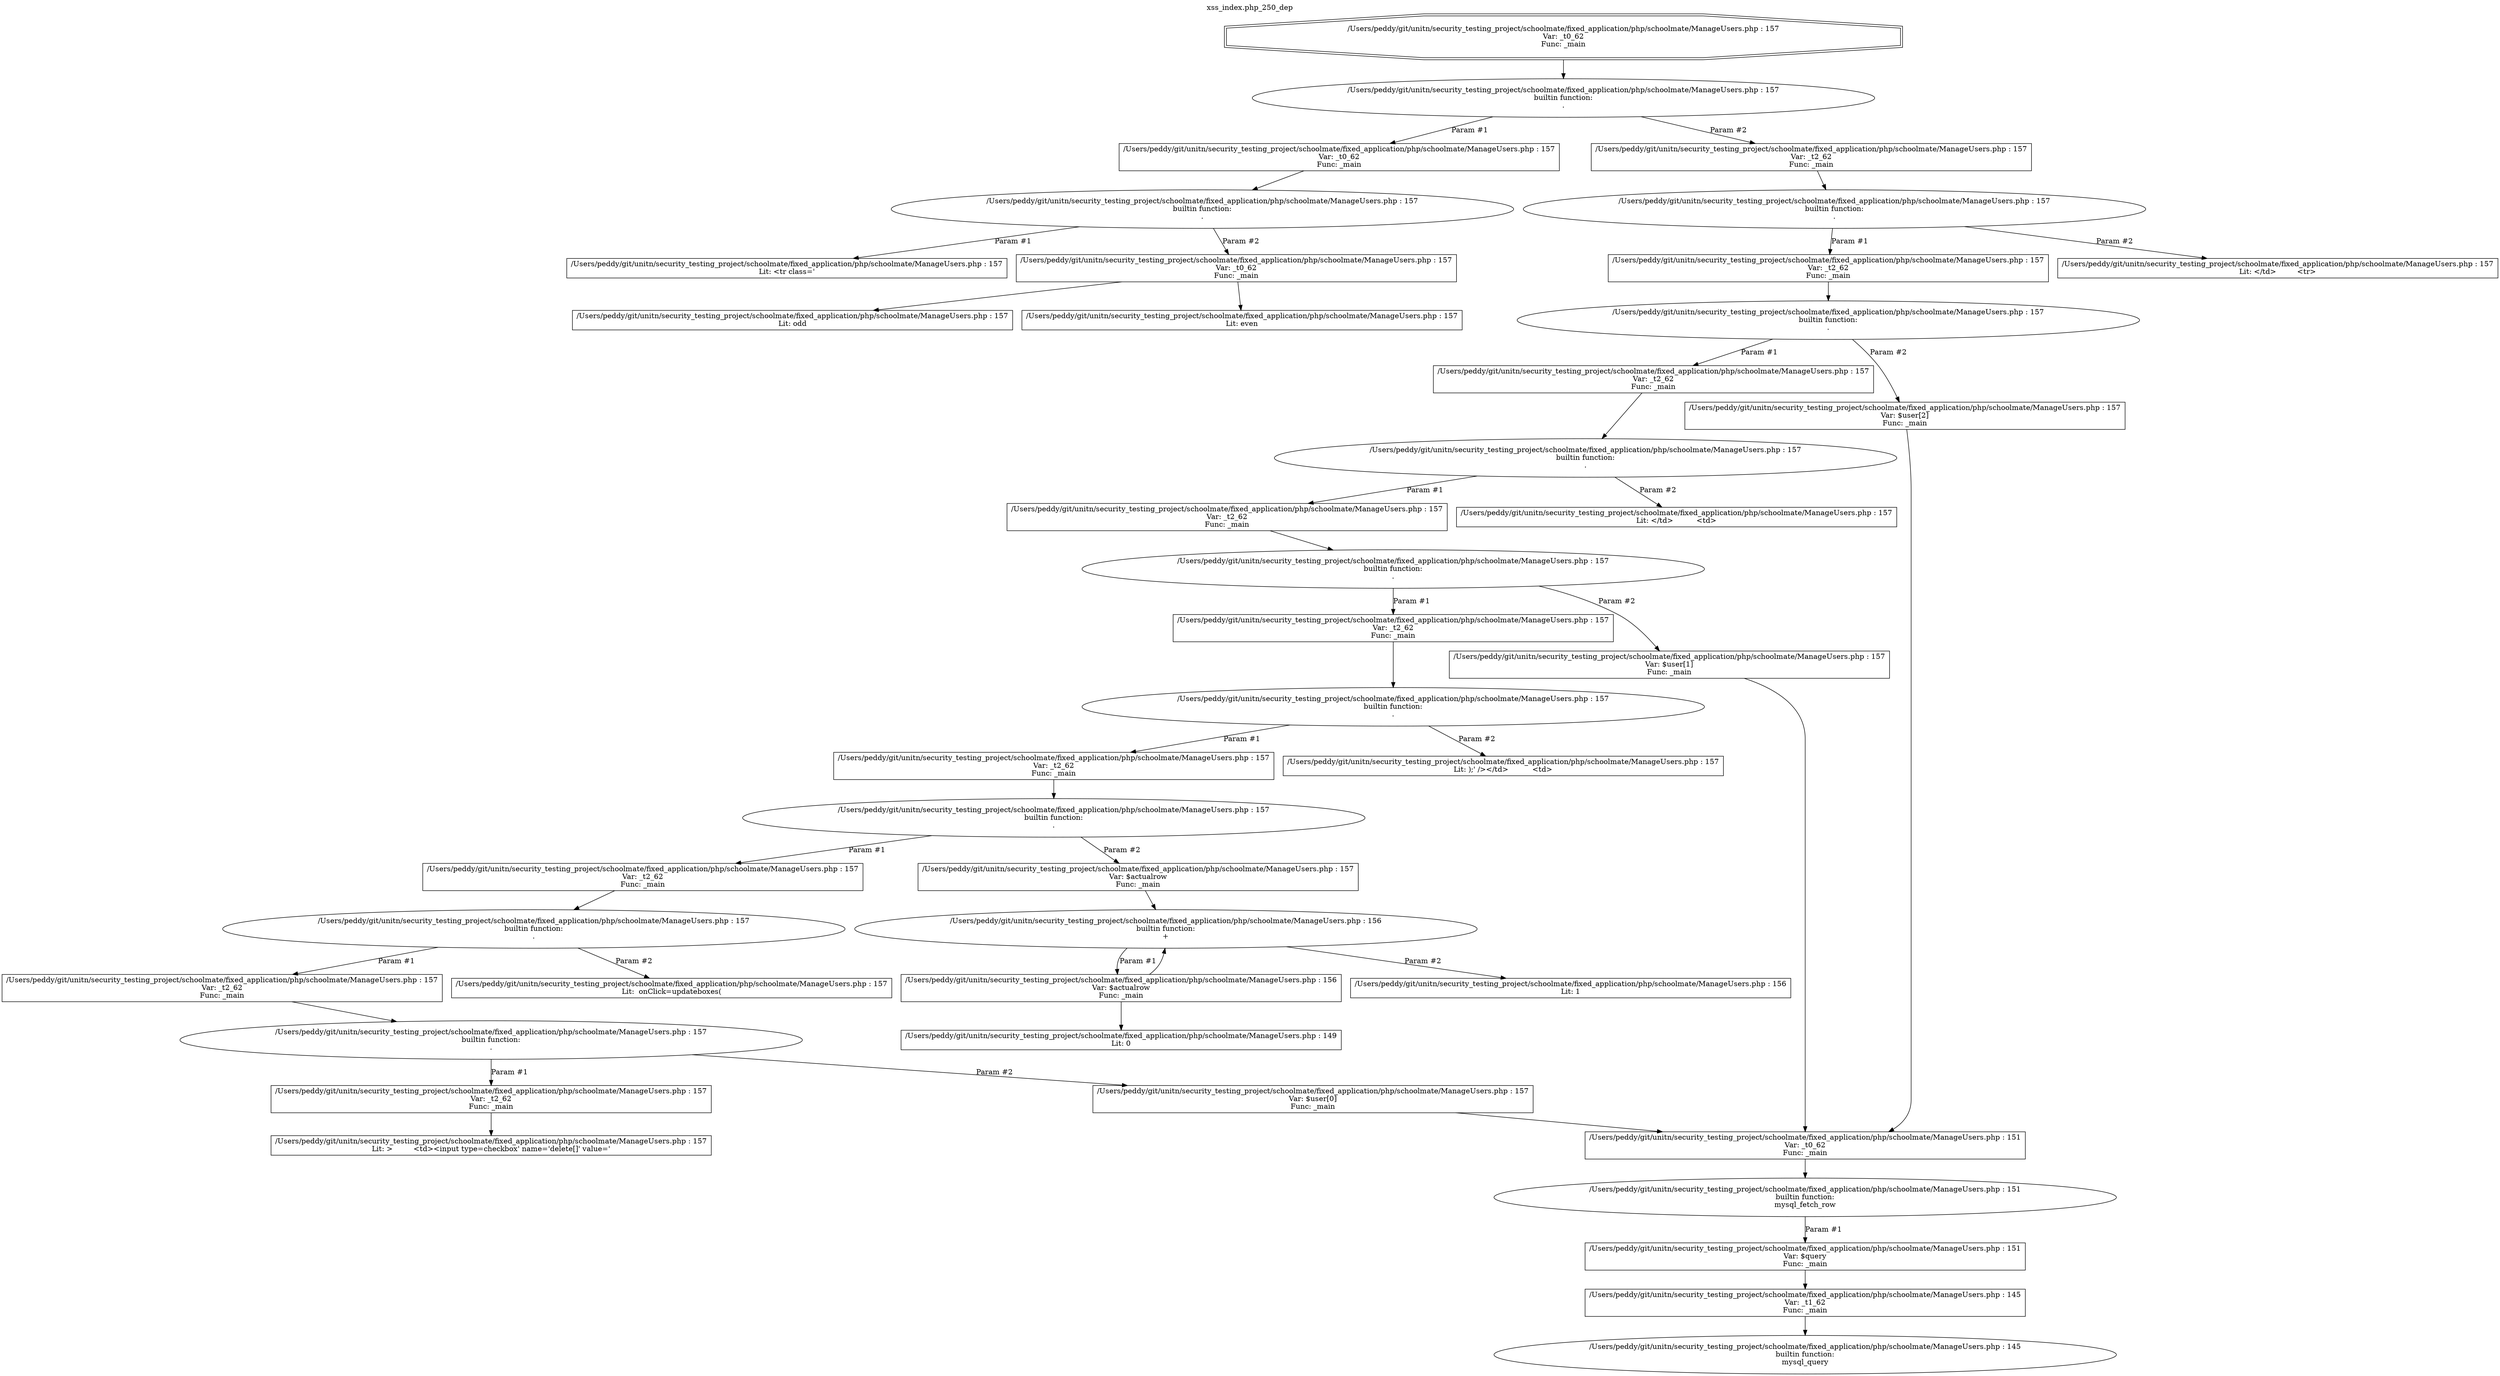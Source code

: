digraph cfg {
  label="xss_index.php_250_dep";
  labelloc=t;
  n1 [shape=doubleoctagon, label="/Users/peddy/git/unitn/security_testing_project/schoolmate/fixed_application/php/schoolmate/ManageUsers.php : 157\nVar: _t0_62\nFunc: _main\n"];
  n2 [shape=ellipse, label="/Users/peddy/git/unitn/security_testing_project/schoolmate/fixed_application/php/schoolmate/ManageUsers.php : 157\nbuiltin function:\n.\n"];
  n3 [shape=box, label="/Users/peddy/git/unitn/security_testing_project/schoolmate/fixed_application/php/schoolmate/ManageUsers.php : 157\nVar: _t0_62\nFunc: _main\n"];
  n4 [shape=ellipse, label="/Users/peddy/git/unitn/security_testing_project/schoolmate/fixed_application/php/schoolmate/ManageUsers.php : 157\nbuiltin function:\n.\n"];
  n5 [shape=box, label="/Users/peddy/git/unitn/security_testing_project/schoolmate/fixed_application/php/schoolmate/ManageUsers.php : 157\nLit: <tr class='\n"];
  n6 [shape=box, label="/Users/peddy/git/unitn/security_testing_project/schoolmate/fixed_application/php/schoolmate/ManageUsers.php : 157\nVar: _t0_62\nFunc: _main\n"];
  n7 [shape=box, label="/Users/peddy/git/unitn/security_testing_project/schoolmate/fixed_application/php/schoolmate/ManageUsers.php : 157\nLit: odd\n"];
  n8 [shape=box, label="/Users/peddy/git/unitn/security_testing_project/schoolmate/fixed_application/php/schoolmate/ManageUsers.php : 157\nLit: even\n"];
  n9 [shape=box, label="/Users/peddy/git/unitn/security_testing_project/schoolmate/fixed_application/php/schoolmate/ManageUsers.php : 157\nVar: _t2_62\nFunc: _main\n"];
  n10 [shape=ellipse, label="/Users/peddy/git/unitn/security_testing_project/schoolmate/fixed_application/php/schoolmate/ManageUsers.php : 157\nbuiltin function:\n.\n"];
  n11 [shape=box, label="/Users/peddy/git/unitn/security_testing_project/schoolmate/fixed_application/php/schoolmate/ManageUsers.php : 157\nVar: _t2_62\nFunc: _main\n"];
  n12 [shape=ellipse, label="/Users/peddy/git/unitn/security_testing_project/schoolmate/fixed_application/php/schoolmate/ManageUsers.php : 157\nbuiltin function:\n.\n"];
  n13 [shape=box, label="/Users/peddy/git/unitn/security_testing_project/schoolmate/fixed_application/php/schoolmate/ManageUsers.php : 157\nVar: _t2_62\nFunc: _main\n"];
  n14 [shape=ellipse, label="/Users/peddy/git/unitn/security_testing_project/schoolmate/fixed_application/php/schoolmate/ManageUsers.php : 157\nbuiltin function:\n.\n"];
  n15 [shape=box, label="/Users/peddy/git/unitn/security_testing_project/schoolmate/fixed_application/php/schoolmate/ManageUsers.php : 157\nVar: _t2_62\nFunc: _main\n"];
  n16 [shape=ellipse, label="/Users/peddy/git/unitn/security_testing_project/schoolmate/fixed_application/php/schoolmate/ManageUsers.php : 157\nbuiltin function:\n.\n"];
  n17 [shape=box, label="/Users/peddy/git/unitn/security_testing_project/schoolmate/fixed_application/php/schoolmate/ManageUsers.php : 157\nVar: _t2_62\nFunc: _main\n"];
  n18 [shape=ellipse, label="/Users/peddy/git/unitn/security_testing_project/schoolmate/fixed_application/php/schoolmate/ManageUsers.php : 157\nbuiltin function:\n.\n"];
  n19 [shape=box, label="/Users/peddy/git/unitn/security_testing_project/schoolmate/fixed_application/php/schoolmate/ManageUsers.php : 157\nVar: _t2_62\nFunc: _main\n"];
  n20 [shape=ellipse, label="/Users/peddy/git/unitn/security_testing_project/schoolmate/fixed_application/php/schoolmate/ManageUsers.php : 157\nbuiltin function:\n.\n"];
  n21 [shape=box, label="/Users/peddy/git/unitn/security_testing_project/schoolmate/fixed_application/php/schoolmate/ManageUsers.php : 157\nVar: _t2_62\nFunc: _main\n"];
  n22 [shape=ellipse, label="/Users/peddy/git/unitn/security_testing_project/schoolmate/fixed_application/php/schoolmate/ManageUsers.php : 157\nbuiltin function:\n.\n"];
  n23 [shape=box, label="/Users/peddy/git/unitn/security_testing_project/schoolmate/fixed_application/php/schoolmate/ManageUsers.php : 157\nVar: _t2_62\nFunc: _main\n"];
  n24 [shape=ellipse, label="/Users/peddy/git/unitn/security_testing_project/schoolmate/fixed_application/php/schoolmate/ManageUsers.php : 157\nbuiltin function:\n.\n"];
  n25 [shape=box, label="/Users/peddy/git/unitn/security_testing_project/schoolmate/fixed_application/php/schoolmate/ManageUsers.php : 157\nVar: _t2_62\nFunc: _main\n"];
  n26 [shape=box, label="/Users/peddy/git/unitn/security_testing_project/schoolmate/fixed_application/php/schoolmate/ManageUsers.php : 157\nLit: >	  <td><input type=checkbox' name='delete[]' value='\n"];
  n27 [shape=box, label="/Users/peddy/git/unitn/security_testing_project/schoolmate/fixed_application/php/schoolmate/ManageUsers.php : 157\nVar: $user[0]\nFunc: _main\n"];
  n28 [shape=box, label="/Users/peddy/git/unitn/security_testing_project/schoolmate/fixed_application/php/schoolmate/ManageUsers.php : 151\nVar: _t0_62\nFunc: _main\n"];
  n29 [shape=ellipse, label="/Users/peddy/git/unitn/security_testing_project/schoolmate/fixed_application/php/schoolmate/ManageUsers.php : 151\nbuiltin function:\nmysql_fetch_row\n"];
  n30 [shape=box, label="/Users/peddy/git/unitn/security_testing_project/schoolmate/fixed_application/php/schoolmate/ManageUsers.php : 151\nVar: $query\nFunc: _main\n"];
  n31 [shape=box, label="/Users/peddy/git/unitn/security_testing_project/schoolmate/fixed_application/php/schoolmate/ManageUsers.php : 145\nVar: _t1_62\nFunc: _main\n"];
  n32 [shape=ellipse, label="/Users/peddy/git/unitn/security_testing_project/schoolmate/fixed_application/php/schoolmate/ManageUsers.php : 145\nbuiltin function:\nmysql_query\n"];
  n33 [shape=box, label="/Users/peddy/git/unitn/security_testing_project/schoolmate/fixed_application/php/schoolmate/ManageUsers.php : 157\nLit:  onClick=updateboxes(\n"];
  n34 [shape=box, label="/Users/peddy/git/unitn/security_testing_project/schoolmate/fixed_application/php/schoolmate/ManageUsers.php : 157\nVar: $actualrow\nFunc: _main\n"];
  n35 [shape=ellipse, label="/Users/peddy/git/unitn/security_testing_project/schoolmate/fixed_application/php/schoolmate/ManageUsers.php : 156\nbuiltin function:\n+\n"];
  n36 [shape=box, label="/Users/peddy/git/unitn/security_testing_project/schoolmate/fixed_application/php/schoolmate/ManageUsers.php : 156\nVar: $actualrow\nFunc: _main\n"];
  n37 [shape=box, label="/Users/peddy/git/unitn/security_testing_project/schoolmate/fixed_application/php/schoolmate/ManageUsers.php : 149\nLit: 0\n"];
  n38 [shape=box, label="/Users/peddy/git/unitn/security_testing_project/schoolmate/fixed_application/php/schoolmate/ManageUsers.php : 156\nLit: 1\n"];
  n39 [shape=box, label="/Users/peddy/git/unitn/security_testing_project/schoolmate/fixed_application/php/schoolmate/ManageUsers.php : 157\nLit: );' /></td>	  <td>\n"];
  n40 [shape=box, label="/Users/peddy/git/unitn/security_testing_project/schoolmate/fixed_application/php/schoolmate/ManageUsers.php : 157\nVar: $user[1]\nFunc: _main\n"];
  n41 [shape=box, label="/Users/peddy/git/unitn/security_testing_project/schoolmate/fixed_application/php/schoolmate/ManageUsers.php : 157\nLit: </td>	  <td>\n"];
  n42 [shape=box, label="/Users/peddy/git/unitn/security_testing_project/schoolmate/fixed_application/php/schoolmate/ManageUsers.php : 157\nVar: $user[2]\nFunc: _main\n"];
  n43 [shape=box, label="/Users/peddy/git/unitn/security_testing_project/schoolmate/fixed_application/php/schoolmate/ManageUsers.php : 157\nLit: </td>	 <tr>\n"];
  n1 -> n2;
  n3 -> n4;
  n4 -> n5[label="Param #1"];
  n4 -> n6[label="Param #2"];
  n6 -> n7;
  n6 -> n8;
  n2 -> n3[label="Param #1"];
  n2 -> n9[label="Param #2"];
  n9 -> n10;
  n11 -> n12;
  n13 -> n14;
  n15 -> n16;
  n17 -> n18;
  n19 -> n20;
  n21 -> n22;
  n23 -> n24;
  n25 -> n26;
  n24 -> n25[label="Param #1"];
  n24 -> n27[label="Param #2"];
  n28 -> n29;
  n31 -> n32;
  n30 -> n31;
  n29 -> n30[label="Param #1"];
  n27 -> n28;
  n22 -> n23[label="Param #1"];
  n22 -> n33[label="Param #2"];
  n20 -> n21[label="Param #1"];
  n20 -> n34[label="Param #2"];
  n34 -> n35;
  n36 -> n37;
  n36 -> n35;
  n35 -> n36[label="Param #1"];
  n35 -> n38[label="Param #2"];
  n18 -> n19[label="Param #1"];
  n18 -> n39[label="Param #2"];
  n16 -> n17[label="Param #1"];
  n16 -> n40[label="Param #2"];
  n40 -> n28;
  n14 -> n15[label="Param #1"];
  n14 -> n41[label="Param #2"];
  n12 -> n13[label="Param #1"];
  n12 -> n42[label="Param #2"];
  n42 -> n28;
  n10 -> n11[label="Param #1"];
  n10 -> n43[label="Param #2"];
}
